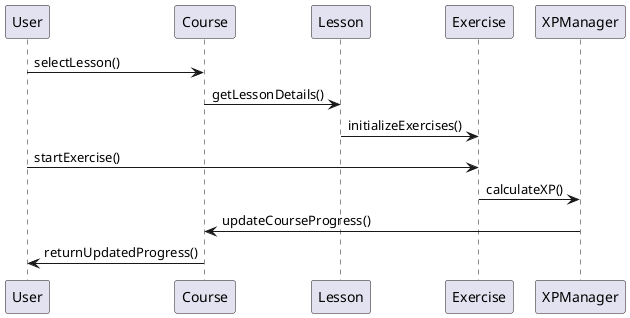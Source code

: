 @startuml LessonFeaturesSequence
participant User
participant Course
participant Lesson
participant Exercise
participant XPManager

User -> Course: selectLesson()
Course -> Lesson: getLessonDetails()
Lesson -> Exercise: initializeExercises()
User -> Exercise: startExercise()
Exercise -> XPManager: calculateXP()
XPManager -> Course: updateCourseProgress()
Course -> User: returnUpdatedProgress()
@enduml
